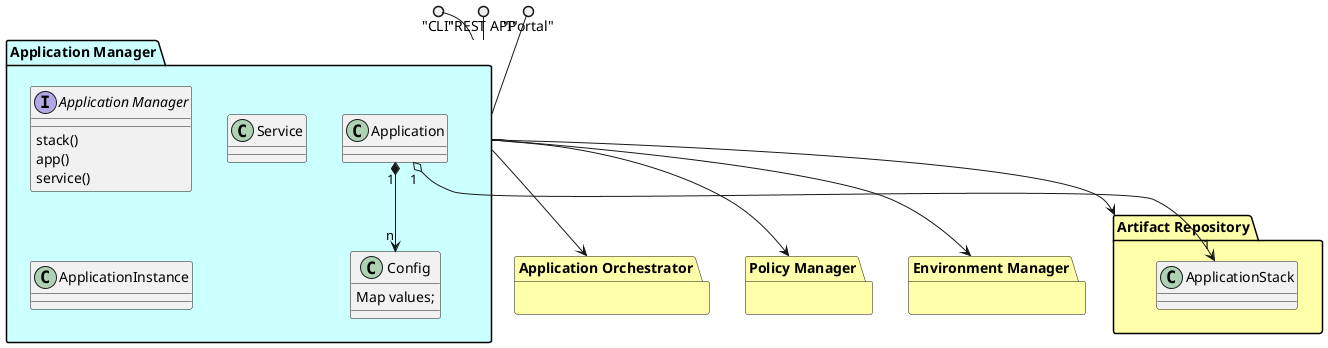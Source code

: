 @startuml

package "Policy Manager"  #ffffaa {}
package "Environment Manager" #ffffaa {}
package "Application Orchestrator" #ffffaa {}
package "Artifact Repository" #ffffaa {
    class ApplicationStack {
    }
}

package "Application Manager" #ccffff {
  interface "Application Manager" {
      stack()
      app()
      service()
  }
  class Application {

  }
  class Service {

  }
  class Config {
    Map values;
  }
  class ApplicationInstance {

  }

  Application "1" *--> "n" Config
  Application "1" o--> "1" ApplicationStack
}
"CLI" ()-- "Application Manager"
"REST API" ()-- "Application Manager"
"Portal" ()-- "Application Manager"


"Application Manager" --> "Artifact Repository"
"Application Manager" --> "Policy Manager"
"Application Manager" --> "Application Orchestrator"
"Application Manager" --> "Environment Manager"
@enduml

